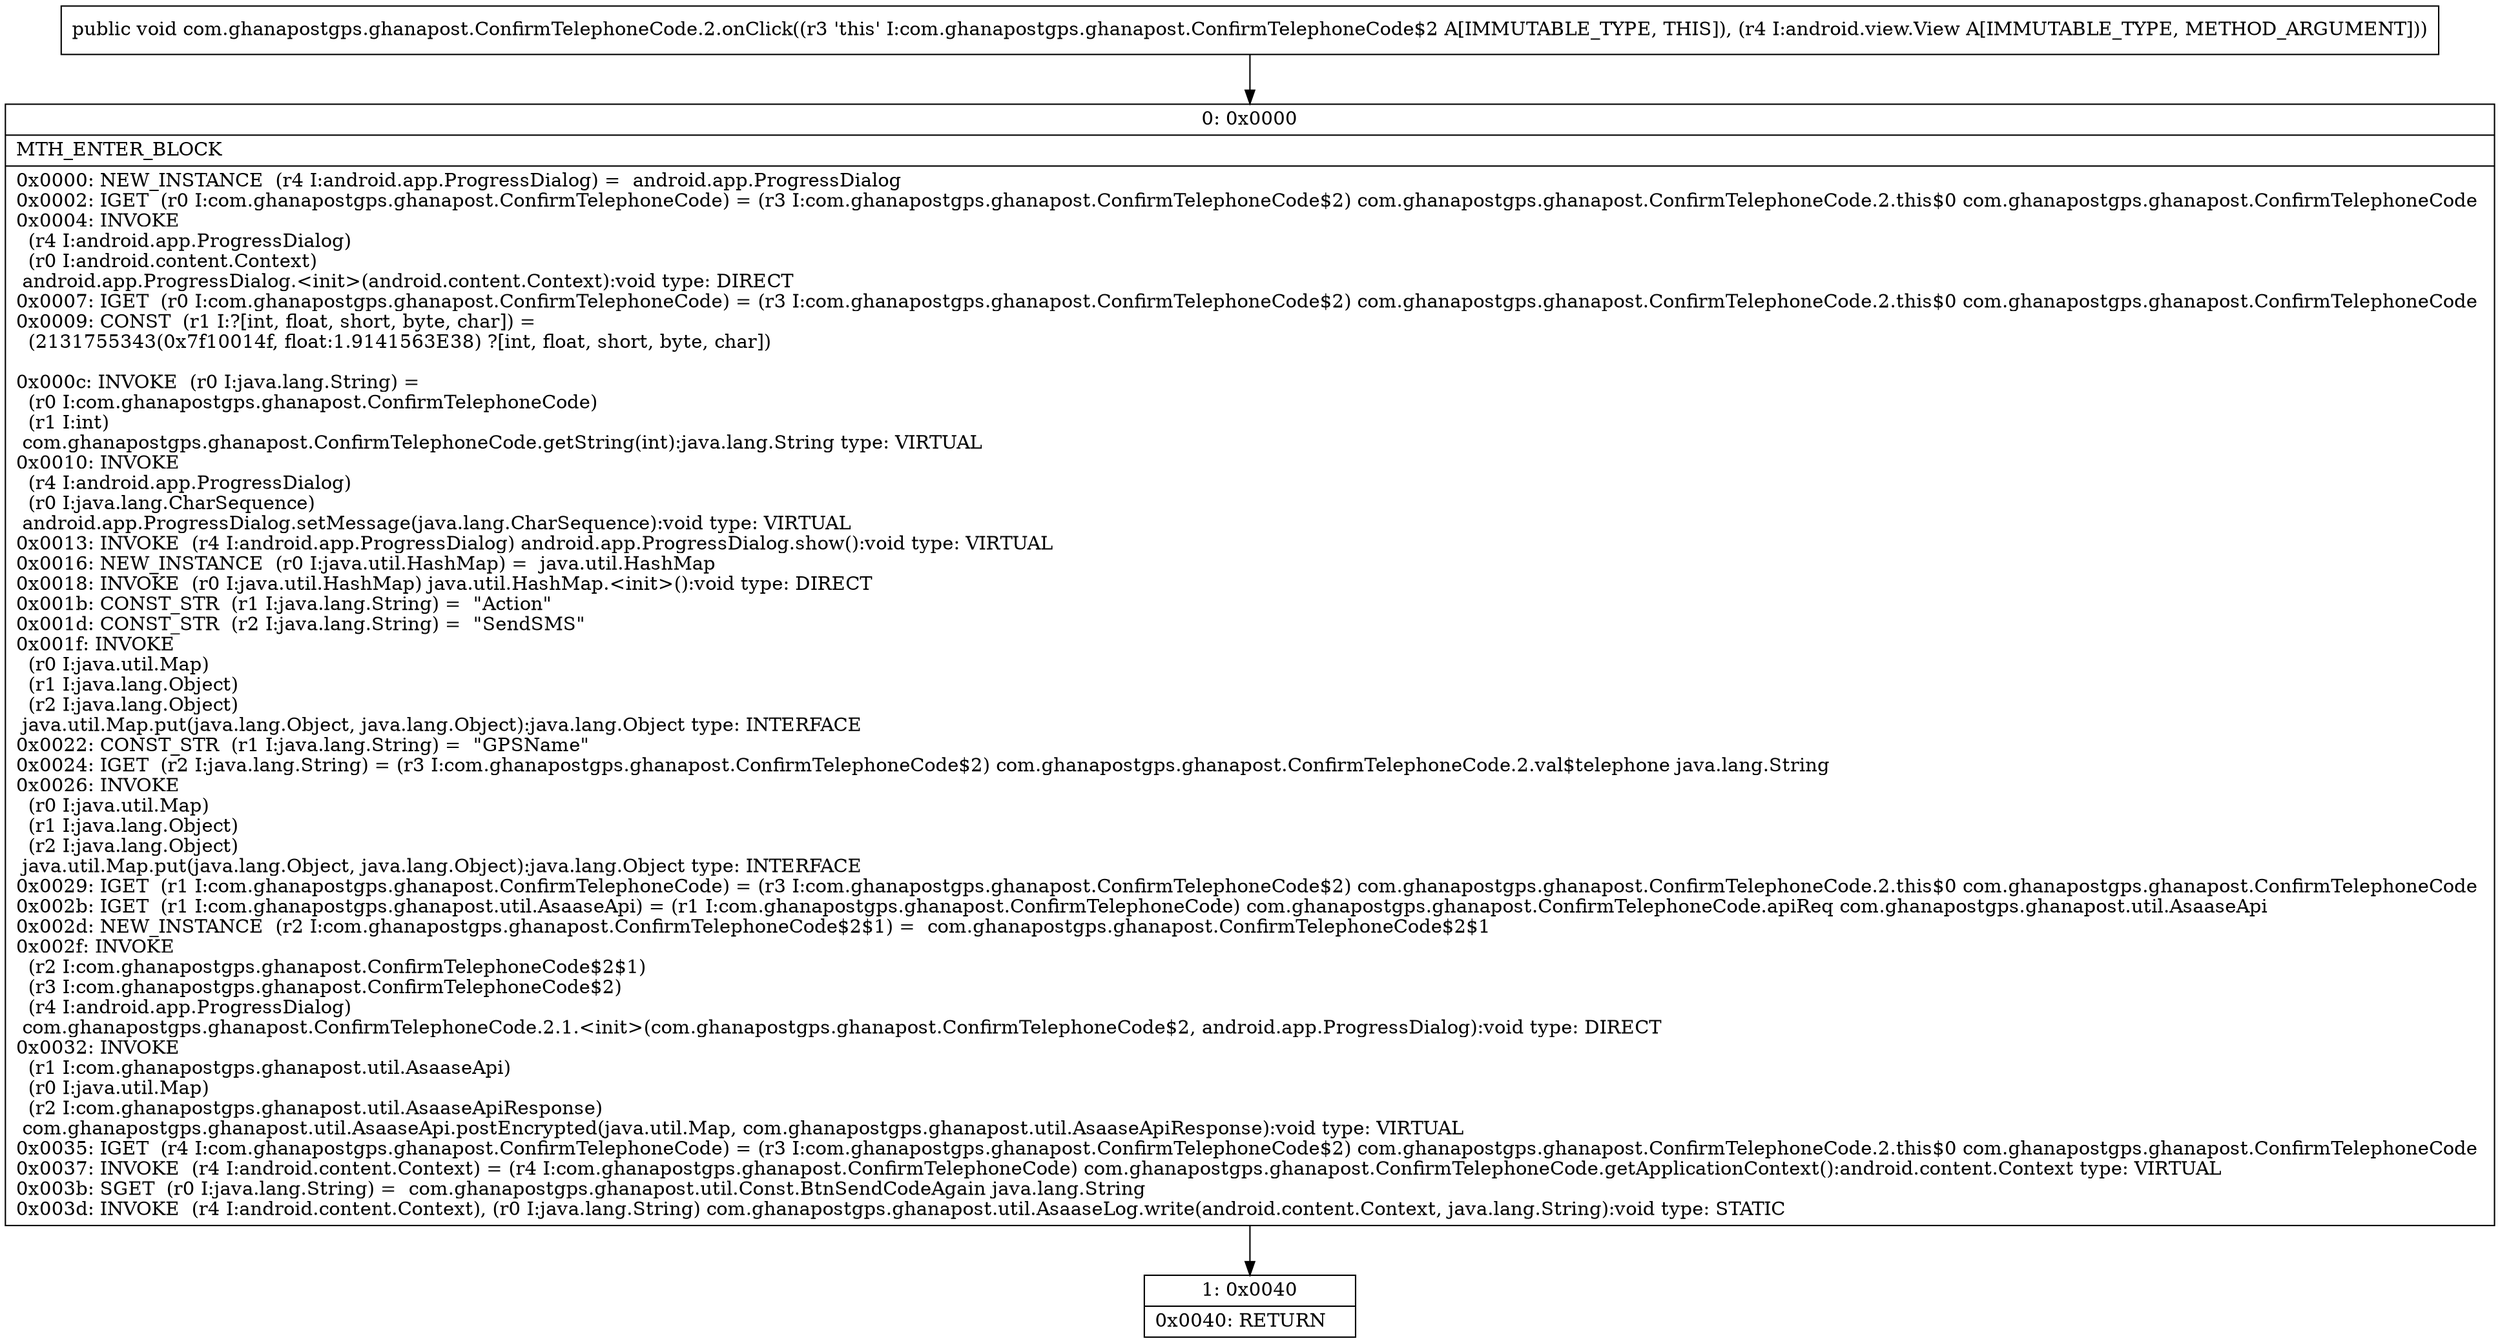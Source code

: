 digraph "CFG forcom.ghanapostgps.ghanapost.ConfirmTelephoneCode.2.onClick(Landroid\/view\/View;)V" {
Node_0 [shape=record,label="{0\:\ 0x0000|MTH_ENTER_BLOCK\l|0x0000: NEW_INSTANCE  (r4 I:android.app.ProgressDialog) =  android.app.ProgressDialog \l0x0002: IGET  (r0 I:com.ghanapostgps.ghanapost.ConfirmTelephoneCode) = (r3 I:com.ghanapostgps.ghanapost.ConfirmTelephoneCode$2) com.ghanapostgps.ghanapost.ConfirmTelephoneCode.2.this$0 com.ghanapostgps.ghanapost.ConfirmTelephoneCode \l0x0004: INVOKE  \l  (r4 I:android.app.ProgressDialog)\l  (r0 I:android.content.Context)\l android.app.ProgressDialog.\<init\>(android.content.Context):void type: DIRECT \l0x0007: IGET  (r0 I:com.ghanapostgps.ghanapost.ConfirmTelephoneCode) = (r3 I:com.ghanapostgps.ghanapost.ConfirmTelephoneCode$2) com.ghanapostgps.ghanapost.ConfirmTelephoneCode.2.this$0 com.ghanapostgps.ghanapost.ConfirmTelephoneCode \l0x0009: CONST  (r1 I:?[int, float, short, byte, char]) = \l  (2131755343(0x7f10014f, float:1.9141563E38) ?[int, float, short, byte, char])\l \l0x000c: INVOKE  (r0 I:java.lang.String) = \l  (r0 I:com.ghanapostgps.ghanapost.ConfirmTelephoneCode)\l  (r1 I:int)\l com.ghanapostgps.ghanapost.ConfirmTelephoneCode.getString(int):java.lang.String type: VIRTUAL \l0x0010: INVOKE  \l  (r4 I:android.app.ProgressDialog)\l  (r0 I:java.lang.CharSequence)\l android.app.ProgressDialog.setMessage(java.lang.CharSequence):void type: VIRTUAL \l0x0013: INVOKE  (r4 I:android.app.ProgressDialog) android.app.ProgressDialog.show():void type: VIRTUAL \l0x0016: NEW_INSTANCE  (r0 I:java.util.HashMap) =  java.util.HashMap \l0x0018: INVOKE  (r0 I:java.util.HashMap) java.util.HashMap.\<init\>():void type: DIRECT \l0x001b: CONST_STR  (r1 I:java.lang.String) =  \"Action\" \l0x001d: CONST_STR  (r2 I:java.lang.String) =  \"SendSMS\" \l0x001f: INVOKE  \l  (r0 I:java.util.Map)\l  (r1 I:java.lang.Object)\l  (r2 I:java.lang.Object)\l java.util.Map.put(java.lang.Object, java.lang.Object):java.lang.Object type: INTERFACE \l0x0022: CONST_STR  (r1 I:java.lang.String) =  \"GPSName\" \l0x0024: IGET  (r2 I:java.lang.String) = (r3 I:com.ghanapostgps.ghanapost.ConfirmTelephoneCode$2) com.ghanapostgps.ghanapost.ConfirmTelephoneCode.2.val$telephone java.lang.String \l0x0026: INVOKE  \l  (r0 I:java.util.Map)\l  (r1 I:java.lang.Object)\l  (r2 I:java.lang.Object)\l java.util.Map.put(java.lang.Object, java.lang.Object):java.lang.Object type: INTERFACE \l0x0029: IGET  (r1 I:com.ghanapostgps.ghanapost.ConfirmTelephoneCode) = (r3 I:com.ghanapostgps.ghanapost.ConfirmTelephoneCode$2) com.ghanapostgps.ghanapost.ConfirmTelephoneCode.2.this$0 com.ghanapostgps.ghanapost.ConfirmTelephoneCode \l0x002b: IGET  (r1 I:com.ghanapostgps.ghanapost.util.AsaaseApi) = (r1 I:com.ghanapostgps.ghanapost.ConfirmTelephoneCode) com.ghanapostgps.ghanapost.ConfirmTelephoneCode.apiReq com.ghanapostgps.ghanapost.util.AsaaseApi \l0x002d: NEW_INSTANCE  (r2 I:com.ghanapostgps.ghanapost.ConfirmTelephoneCode$2$1) =  com.ghanapostgps.ghanapost.ConfirmTelephoneCode$2$1 \l0x002f: INVOKE  \l  (r2 I:com.ghanapostgps.ghanapost.ConfirmTelephoneCode$2$1)\l  (r3 I:com.ghanapostgps.ghanapost.ConfirmTelephoneCode$2)\l  (r4 I:android.app.ProgressDialog)\l com.ghanapostgps.ghanapost.ConfirmTelephoneCode.2.1.\<init\>(com.ghanapostgps.ghanapost.ConfirmTelephoneCode$2, android.app.ProgressDialog):void type: DIRECT \l0x0032: INVOKE  \l  (r1 I:com.ghanapostgps.ghanapost.util.AsaaseApi)\l  (r0 I:java.util.Map)\l  (r2 I:com.ghanapostgps.ghanapost.util.AsaaseApiResponse)\l com.ghanapostgps.ghanapost.util.AsaaseApi.postEncrypted(java.util.Map, com.ghanapostgps.ghanapost.util.AsaaseApiResponse):void type: VIRTUAL \l0x0035: IGET  (r4 I:com.ghanapostgps.ghanapost.ConfirmTelephoneCode) = (r3 I:com.ghanapostgps.ghanapost.ConfirmTelephoneCode$2) com.ghanapostgps.ghanapost.ConfirmTelephoneCode.2.this$0 com.ghanapostgps.ghanapost.ConfirmTelephoneCode \l0x0037: INVOKE  (r4 I:android.content.Context) = (r4 I:com.ghanapostgps.ghanapost.ConfirmTelephoneCode) com.ghanapostgps.ghanapost.ConfirmTelephoneCode.getApplicationContext():android.content.Context type: VIRTUAL \l0x003b: SGET  (r0 I:java.lang.String) =  com.ghanapostgps.ghanapost.util.Const.BtnSendCodeAgain java.lang.String \l0x003d: INVOKE  (r4 I:android.content.Context), (r0 I:java.lang.String) com.ghanapostgps.ghanapost.util.AsaaseLog.write(android.content.Context, java.lang.String):void type: STATIC \l}"];
Node_1 [shape=record,label="{1\:\ 0x0040|0x0040: RETURN   \l}"];
MethodNode[shape=record,label="{public void com.ghanapostgps.ghanapost.ConfirmTelephoneCode.2.onClick((r3 'this' I:com.ghanapostgps.ghanapost.ConfirmTelephoneCode$2 A[IMMUTABLE_TYPE, THIS]), (r4 I:android.view.View A[IMMUTABLE_TYPE, METHOD_ARGUMENT])) }"];
MethodNode -> Node_0;
Node_0 -> Node_1;
}

